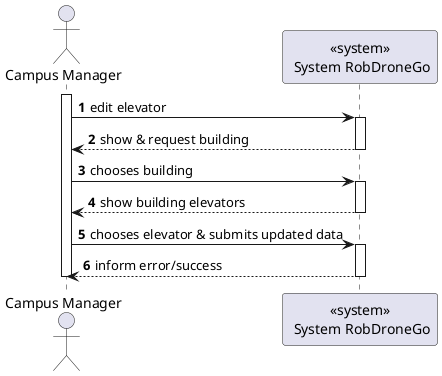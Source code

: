@startuml
autonumber

actor "Campus Manager" as usr

participant "<<system>>\n System RobDroneGo" as sys

activate usr
    usr -> sys : edit elevator
    activate sys
        sys --> usr : show & request building
    deactivate sys

    usr -> sys : chooses building
    activate sys
        sys --> usr : show building elevators
    deactivate sys

    usr -> sys : chooses elevator & submits updated data
    activate sys
        sys --> usr : inform error/success
    deactivate sys
deactivate usr

@enduml
